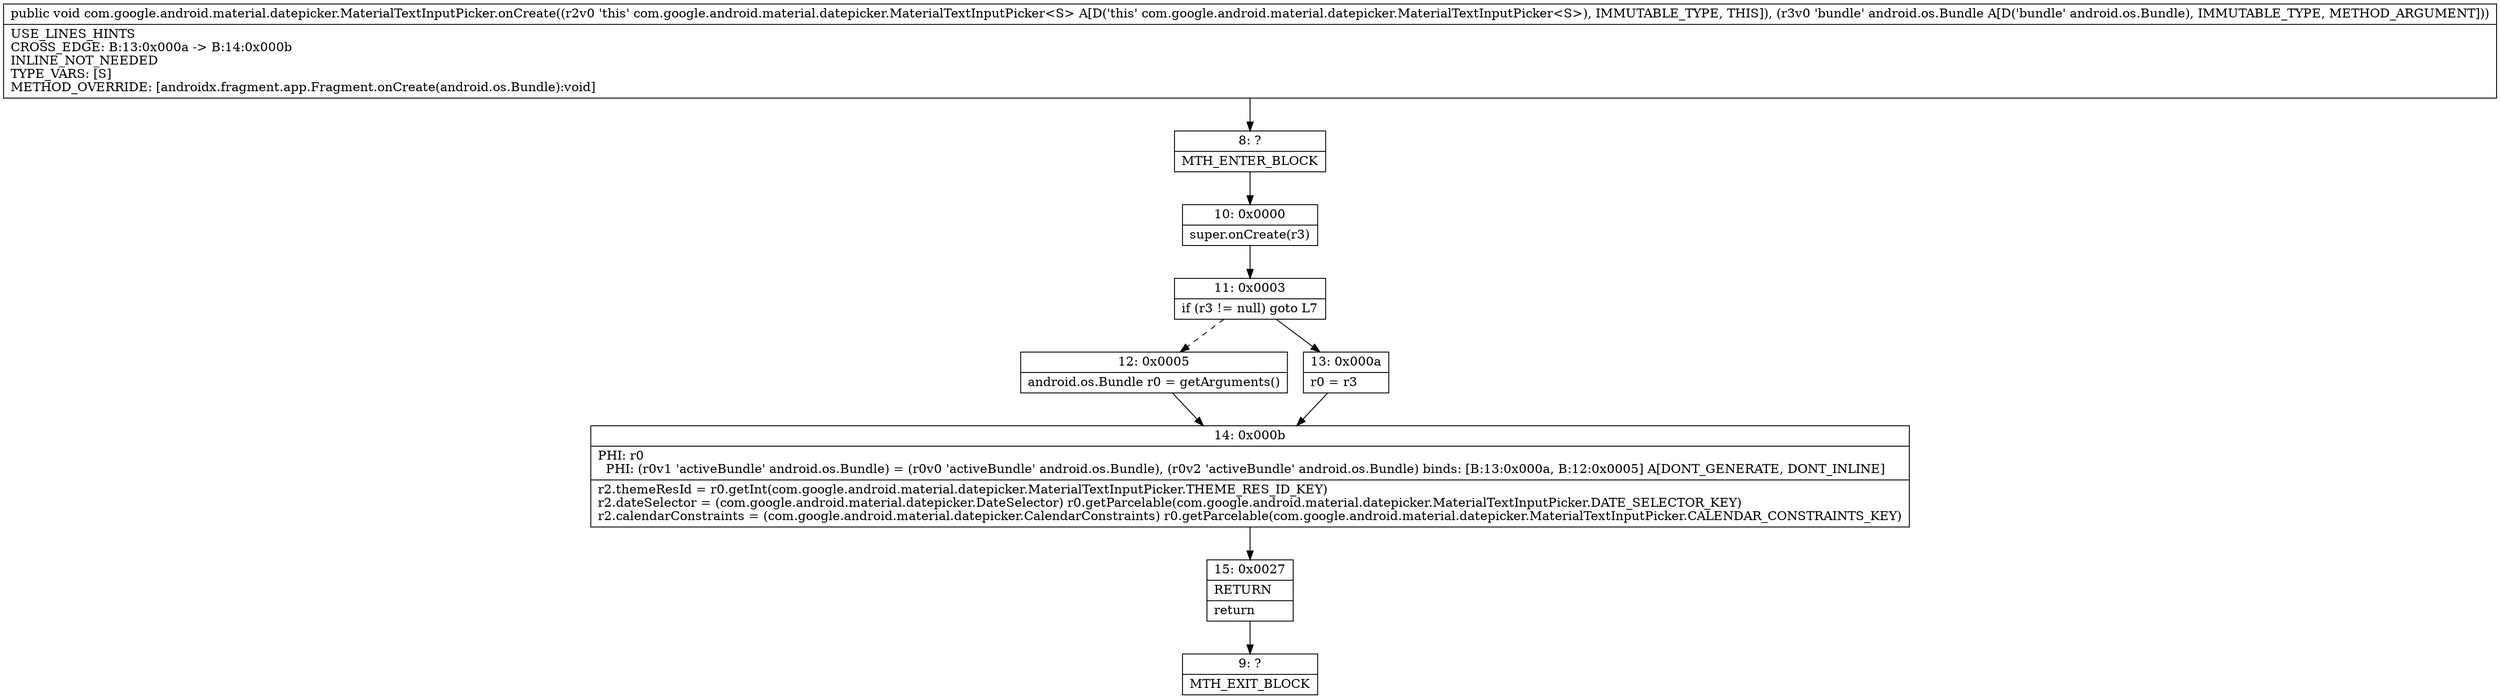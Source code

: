 digraph "CFG forcom.google.android.material.datepicker.MaterialTextInputPicker.onCreate(Landroid\/os\/Bundle;)V" {
Node_8 [shape=record,label="{8\:\ ?|MTH_ENTER_BLOCK\l}"];
Node_10 [shape=record,label="{10\:\ 0x0000|super.onCreate(r3)\l}"];
Node_11 [shape=record,label="{11\:\ 0x0003|if (r3 != null) goto L7\l}"];
Node_12 [shape=record,label="{12\:\ 0x0005|android.os.Bundle r0 = getArguments()\l}"];
Node_14 [shape=record,label="{14\:\ 0x000b|PHI: r0 \l  PHI: (r0v1 'activeBundle' android.os.Bundle) = (r0v0 'activeBundle' android.os.Bundle), (r0v2 'activeBundle' android.os.Bundle) binds: [B:13:0x000a, B:12:0x0005] A[DONT_GENERATE, DONT_INLINE]\l|r2.themeResId = r0.getInt(com.google.android.material.datepicker.MaterialTextInputPicker.THEME_RES_ID_KEY)\lr2.dateSelector = (com.google.android.material.datepicker.DateSelector) r0.getParcelable(com.google.android.material.datepicker.MaterialTextInputPicker.DATE_SELECTOR_KEY)\lr2.calendarConstraints = (com.google.android.material.datepicker.CalendarConstraints) r0.getParcelable(com.google.android.material.datepicker.MaterialTextInputPicker.CALENDAR_CONSTRAINTS_KEY)\l}"];
Node_15 [shape=record,label="{15\:\ 0x0027|RETURN\l|return\l}"];
Node_9 [shape=record,label="{9\:\ ?|MTH_EXIT_BLOCK\l}"];
Node_13 [shape=record,label="{13\:\ 0x000a|r0 = r3\l}"];
MethodNode[shape=record,label="{public void com.google.android.material.datepicker.MaterialTextInputPicker.onCreate((r2v0 'this' com.google.android.material.datepicker.MaterialTextInputPicker\<S\> A[D('this' com.google.android.material.datepicker.MaterialTextInputPicker\<S\>), IMMUTABLE_TYPE, THIS]), (r3v0 'bundle' android.os.Bundle A[D('bundle' android.os.Bundle), IMMUTABLE_TYPE, METHOD_ARGUMENT]))  | USE_LINES_HINTS\lCROSS_EDGE: B:13:0x000a \-\> B:14:0x000b\lINLINE_NOT_NEEDED\lTYPE_VARS: [S]\lMETHOD_OVERRIDE: [androidx.fragment.app.Fragment.onCreate(android.os.Bundle):void]\l}"];
MethodNode -> Node_8;Node_8 -> Node_10;
Node_10 -> Node_11;
Node_11 -> Node_12[style=dashed];
Node_11 -> Node_13;
Node_12 -> Node_14;
Node_14 -> Node_15;
Node_15 -> Node_9;
Node_13 -> Node_14;
}

